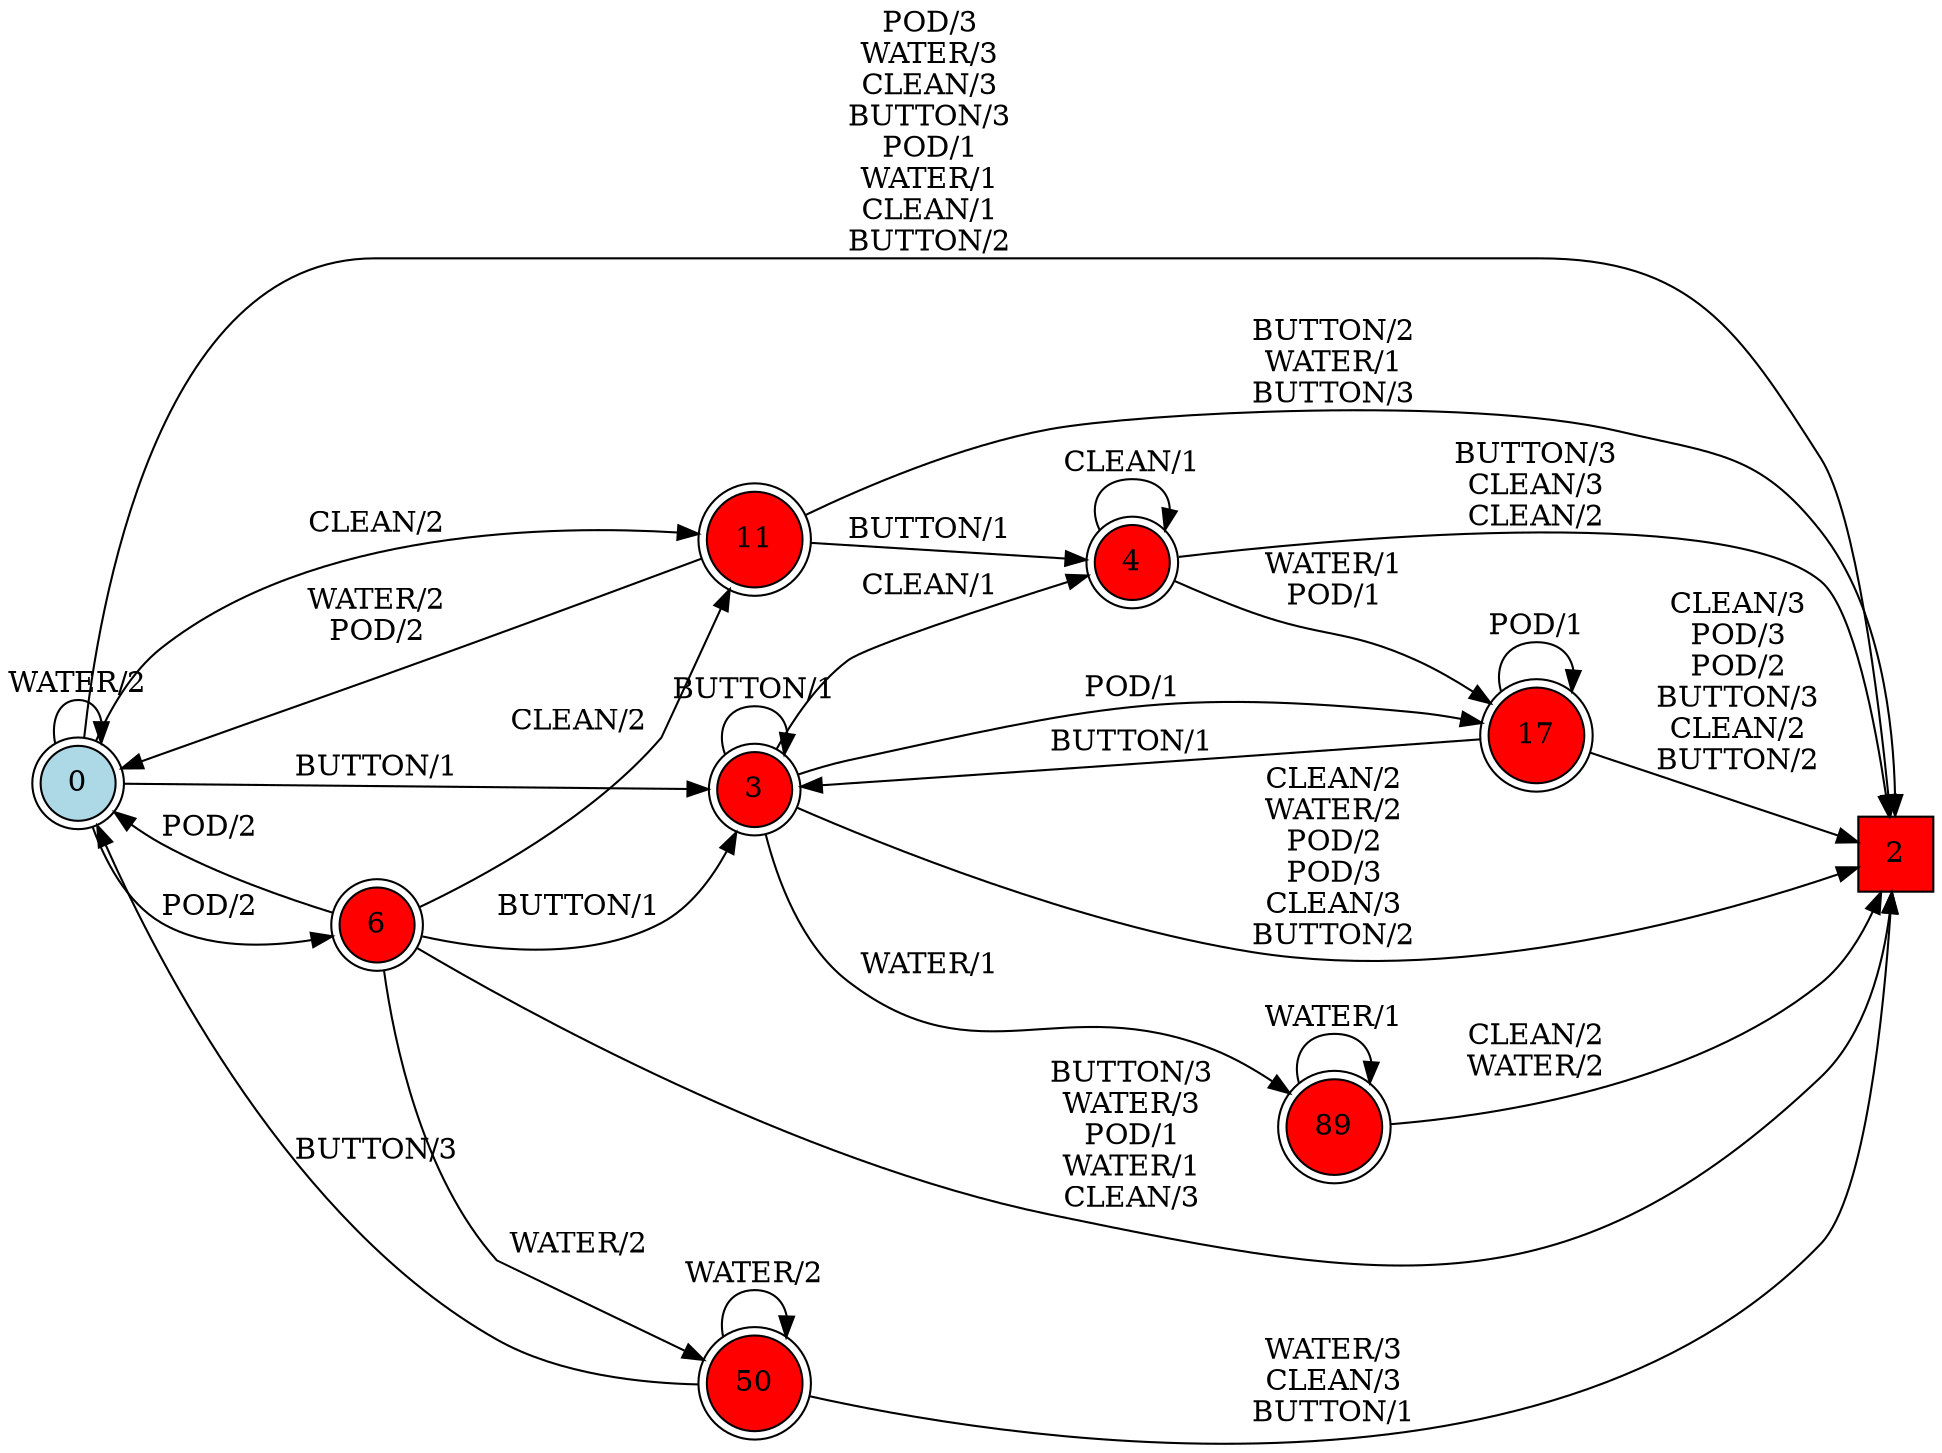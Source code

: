 digraph G {
  rankdir=LR;
  node [shape=circle, style=filled, fillcolor=white];
  "0" [isInitial=True, fillcolor=lightblue, shape=doublecircle];
  "2" [fillcolor=red, shape=square];
  "3" [fillcolor=red, shape=doublecircle];
  "4" [fillcolor=red, shape=doublecircle];
  "6" [fillcolor=red, shape=doublecircle];
  "11" [fillcolor=red, shape=doublecircle];
  "17" [fillcolor=red, shape=doublecircle];
  "50" [fillcolor=red, shape=doublecircle];
  "89" [fillcolor=red, shape=doublecircle];
  "0" -> "3" [label="BUTTON/1"];
  "0" -> "6" [label="POD/2"];
  "0" -> "11" [label="CLEAN/2"];
  "0" -> "2" [label="POD/3\nWATER/3\nCLEAN/3\nBUTTON/3\nPOD/1\nWATER/1\nCLEAN/1\nBUTTON/2"];
  "0" -> "0" [label="WATER/2"];
  "3" -> "4" [label="CLEAN/1"];
  "3" -> "17" [label="POD/1"];
  "3" -> "89" [label="WATER/1"];
  "3" -> "2" [label="CLEAN/2\nWATER/2\nPOD/2\nPOD/3\nCLEAN/3\nBUTTON/2"];
  "3" -> "3" [label="BUTTON/1"];
  "4" -> "2" [label="BUTTON/3\nCLEAN/3\nCLEAN/2"];
  "4" -> "17" [label="WATER/1\nPOD/1"];
  "4" -> "4" [label="CLEAN/1"];
  "6" -> "50" [label="WATER/2"];
  "6" -> "2" [label="BUTTON/3\nWATER/3\nPOD/1\nWATER/1\nCLEAN/3"];
  "6" -> "3" [label="BUTTON/1"];
  "6" -> "11" [label="CLEAN/2"];
  "6" -> "0" [label="POD/2"];
  "11" -> "2" [label="BUTTON/2\nWATER/1\nBUTTON/3"];
  "11" -> "0" [label="WATER/2\nPOD/2"];
  "11" -> "4" [label="BUTTON/1"];
  "17" -> "2" [label="CLEAN/3\nPOD/3\nPOD/2\nBUTTON/3\nCLEAN/2\nBUTTON/2"];
  "17" -> "3" [label="BUTTON/1"];
  "17" -> "17" [label="POD/1"];
  "50" -> "2" [label="WATER/3\nCLEAN/3\nBUTTON/1"];
  "50" -> "50" [label="WATER/2"];
  "50" -> "0" [label="BUTTON/3"];
  "89" -> "2" [label="CLEAN/2\nWATER/2"];
  "89" -> "89" [label="WATER/1"];
}